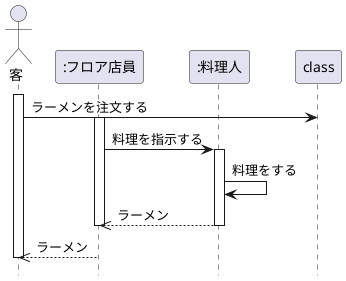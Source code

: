 @startuml
hide footbox
actor 客 as guest
participant ":フロア店員" as clerk
participant ":料理人" as cooker
activate guest
guest -> class:ラーメンを注文する
activate clerk
clerk -> cooker:料理を指示する
activate cooker
cooker -> cooker:料理をする

clerk <<-- cooker:ラーメン
deactivate cooker
deactivate clerk
guest <<-- clerk:ラーメン
deactivate guest

@enduml